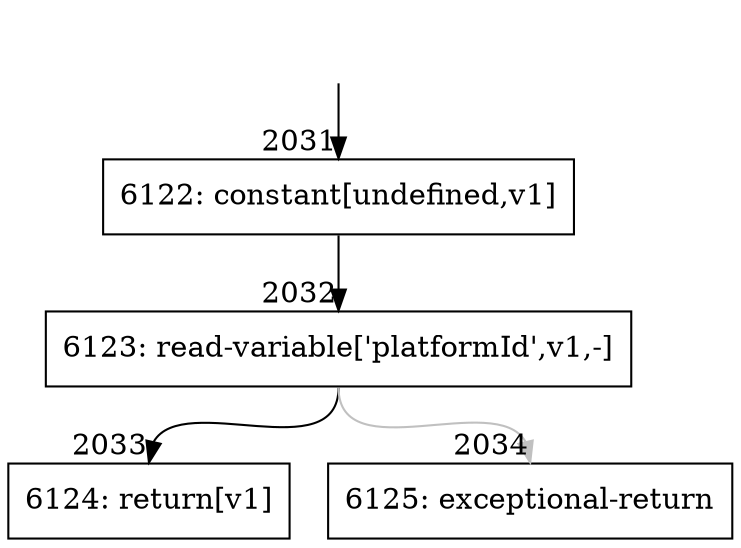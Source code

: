 digraph {
rankdir="TD"
BB_entry112[shape=none,label=""];
BB_entry112 -> BB2031 [tailport=s, headport=n, headlabel="    2031"]
BB2031 [shape=record label="{6122: constant[undefined,v1]}" ] 
BB2031 -> BB2032 [tailport=s, headport=n, headlabel="      2032"]
BB2032 [shape=record label="{6123: read-variable['platformId',v1,-]}" ] 
BB2032 -> BB2033 [tailport=s, headport=n, headlabel="      2033"]
BB2032 -> BB2034 [tailport=s, headport=n, color=gray, headlabel="      2034"]
BB2033 [shape=record label="{6124: return[v1]}" ] 
BB2034 [shape=record label="{6125: exceptional-return}" ] 
//#$~ 2020
}
